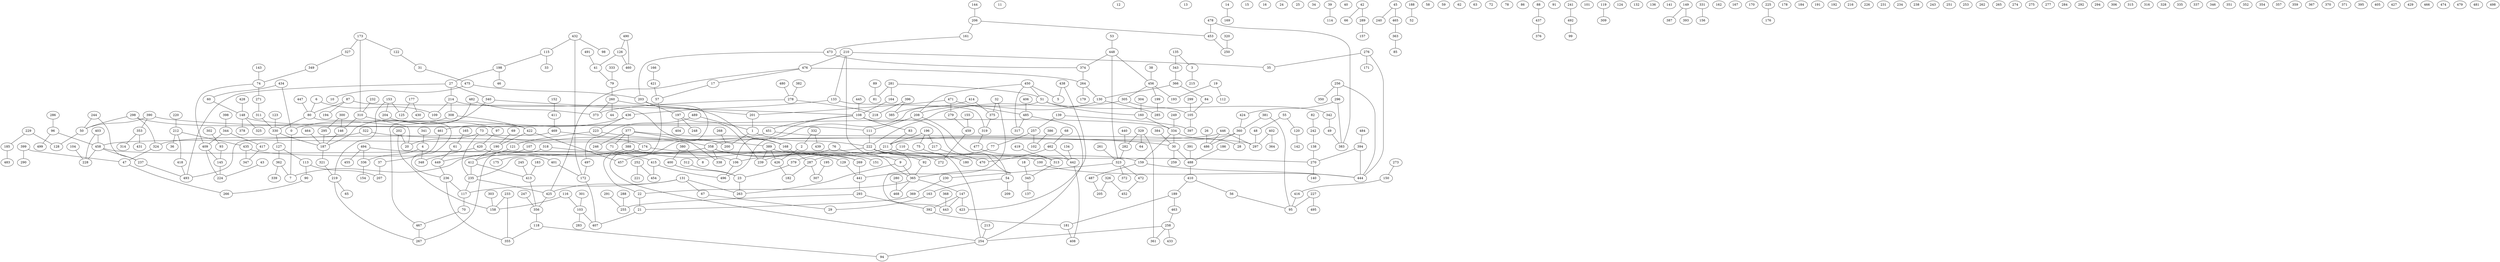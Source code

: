 graph {
	0 [label=0]
	1 [label=1]
	2 [label=2]
	3 [label=3]
	4 [label=4]
	5 [label=5]
	6 [label=6]
	7 [label=7]
	8 [label=8]
	9 [label=9]
	10 [label=10]
	11 [label=11]
	12 [label=12]
	13 [label=13]
	14 [label=14]
	15 [label=15]
	16 [label=16]
	17 [label=17]
	18 [label=18]
	19 [label=19]
	20 [label=20]
	21 [label=21]
	22 [label=22]
	23 [label=23]
	24 [label=24]
	25 [label=25]
	26 [label=26]
	27 [label=27]
	28 [label=28]
	29 [label=29]
	30 [label=30]
	31 [label=31]
	32 [label=32]
	33 [label=33]
	34 [label=34]
	35 [label=35]
	36 [label=36]
	37 [label=37]
	38 [label=38]
	39 [label=39]
	40 [label=40]
	41 [label=41]
	42 [label=42]
	43 [label=43]
	44 [label=44]
	45 [label=45]
	46 [label=46]
	47 [label=47]
	48 [label=48]
	49 [label=49]
	50 [label=50]
	51 [label=51]
	52 [label=52]
	53 [label=53]
	54 [label=54]
	55 [label=55]
	56 [label=56]
	57 [label=57]
	58 [label=58]
	59 [label=59]
	60 [label=60]
	61 [label=61]
	62 [label=62]
	63 [label=63]
	64 [label=64]
	65 [label=65]
	66 [label=66]
	67 [label=67]
	68 [label=68]
	69 [label=69]
	70 [label=70]
	71 [label=71]
	72 [label=72]
	73 [label=73]
	74 [label=74]
	75 [label=75]
	76 [label=76]
	77 [label=77]
	78 [label=78]
	79 [label=79]
	80 [label=80]
	81 [label=81]
	82 [label=82]
	83 [label=83]
	84 [label=84]
	85 [label=85]
	86 [label=86]
	87 [label=87]
	88 [label=88]
	89 [label=89]
	90 [label=90]
	91 [label=91]
	92 [label=92]
	93 [label=93]
	94 [label=94]
	95 [label=95]
	96 [label=96]
	97 [label=97]
	98 [label=98]
	99 [label=99]
	100 [label=100]
	101 [label=101]
	102 [label=102]
	103 [label=103]
	104 [label=104]
	105 [label=105]
	106 [label=106]
	107 [label=107]
	108 [label=108]
	109 [label=109]
	110 [label=110]
	111 [label=111]
	112 [label=112]
	113 [label=113]
	114 [label=114]
	115 [label=115]
	116 [label=116]
	117 [label=117]
	118 [label=118]
	119 [label=119]
	120 [label=120]
	121 [label=121]
	122 [label=122]
	123 [label=123]
	124 [label=124]
	125 [label=125]
	126 [label=126]
	127 [label=127]
	128 [label=128]
	129 [label=129]
	130 [label=130]
	131 [label=131]
	132 [label=132]
	133 [label=133]
	134 [label=134]
	135 [label=135]
	136 [label=136]
	137 [label=137]
	138 [label=138]
	139 [label=139]
	140 [label=140]
	141 [label=141]
	142 [label=142]
	143 [label=143]
	144 [label=144]
	145 [label=145]
	146 [label=146]
	147 [label=147]
	148 [label=148]
	149 [label=149]
	150 [label=150]
	151 [label=151]
	152 [label=152]
	153 [label=153]
	154 [label=154]
	155 [label=155]
	156 [label=156]
	157 [label=157]
	158 [label=158]
	159 [label=159]
	160 [label=160]
	161 [label=161]
	162 [label=162]
	163 [label=163]
	164 [label=164]
	165 [label=165]
	166 [label=166]
	167 [label=167]
	168 [label=168]
	169 [label=169]
	170 [label=170]
	171 [label=171]
	172 [label=172]
	173 [label=173]
	174 [label=174]
	175 [label=175]
	176 [label=176]
	177 [label=177]
	178 [label=178]
	179 [label=179]
	180 [label=180]
	181 [label=181]
	182 [label=182]
	183 [label=183]
	184 [label=184]
	185 [label=185]
	186 [label=186]
	187 [label=187]
	188 [label=188]
	189 [label=189]
	190 [label=190]
	191 [label=191]
	192 [label=192]
	193 [label=193]
	194 [label=194]
	195 [label=195]
	196 [label=196]
	197 [label=197]
	198 [label=198]
	199 [label=199]
	200 [label=200]
	201 [label=201]
	202 [label=202]
	203 [label=203]
	204 [label=204]
	205 [label=205]
	206 [label=206]
	207 [label=207]
	208 [label=208]
	209 [label=209]
	210 [label=210]
	211 [label=211]
	212 [label=212]
	213 [label=213]
	214 [label=214]
	215 [label=215]
	216 [label=216]
	217 [label=217]
	218 [label=218]
	219 [label=219]
	220 [label=220]
	221 [label=221]
	222 [label=222]
	223 [label=223]
	224 [label=224]
	225 [label=225]
	226 [label=226]
	227 [label=227]
	228 [label=228]
	229 [label=229]
	230 [label=230]
	231 [label=231]
	232 [label=232]
	233 [label=233]
	234 [label=234]
	235 [label=235]
	236 [label=236]
	237 [label=237]
	238 [label=238]
	239 [label=239]
	240 [label=240]
	241 [label=241]
	242 [label=242]
	243 [label=243]
	244 [label=244]
	245 [label=245]
	246 [label=246]
	247 [label=247]
	248 [label=248]
	249 [label=249]
	250 [label=250]
	251 [label=251]
	252 [label=252]
	253 [label=253]
	254 [label=254]
	255 [label=255]
	256 [label=256]
	257 [label=257]
	258 [label=258]
	259 [label=259]
	260 [label=260]
	261 [label=261]
	262 [label=262]
	263 [label=263]
	264 [label=264]
	265 [label=265]
	266 [label=266]
	267 [label=267]
	268 [label=268]
	269 [label=269]
	270 [label=270]
	271 [label=271]
	272 [label=272]
	273 [label=273]
	274 [label=274]
	275 [label=275]
	276 [label=276]
	277 [label=277]
	278 [label=278]
	279 [label=279]
	280 [label=280]
	281 [label=281]
	282 [label=282]
	283 [label=283]
	284 [label=284]
	285 [label=285]
	286 [label=286]
	287 [label=287]
	288 [label=288]
	289 [label=289]
	290 [label=290]
	291 [label=291]
	292 [label=292]
	293 [label=293]
	294 [label=294]
	295 [label=295]
	296 [label=296]
	297 [label=297]
	298 [label=298]
	299 [label=299]
	300 [label=300]
	301 [label=301]
	302 [label=302]
	303 [label=303]
	304 [label=304]
	305 [label=305]
	306 [label=306]
	307 [label=307]
	308 [label=308]
	309 [label=309]
	310 [label=310]
	311 [label=311]
	312 [label=312]
	313 [label=313]
	314 [label=314]
	315 [label=315]
	316 [label=316]
	317 [label=317]
	318 [label=318]
	319 [label=319]
	320 [label=320]
	321 [label=321]
	322 [label=322]
	323 [label=323]
	324 [label=324]
	325 [label=325]
	326 [label=326]
	327 [label=327]
	328 [label=328]
	329 [label=329]
	330 [label=330]
	331 [label=331]
	332 [label=332]
	333 [label=333]
	334 [label=334]
	335 [label=335]
	336 [label=336]
	337 [label=337]
	338 [label=338]
	339 [label=339]
	340 [label=340]
	341 [label=341]
	342 [label=342]
	343 [label=343]
	344 [label=344]
	345 [label=345]
	346 [label=346]
	347 [label=347]
	348 [label=348]
	349 [label=349]
	350 [label=350]
	351 [label=351]
	352 [label=352]
	353 [label=353]
	354 [label=354]
	355 [label=355]
	356 [label=356]
	357 [label=357]
	358 [label=358]
	359 [label=359]
	360 [label=360]
	361 [label=361]
	362 [label=362]
	363 [label=363]
	364 [label=364]
	365 [label=365]
	366 [label=366]
	367 [label=367]
	368 [label=368]
	369 [label=369]
	370 [label=370]
	371 [label=371]
	372 [label=372]
	373 [label=373]
	374 [label=374]
	375 [label=375]
	376 [label=376]
	377 [label=377]
	378 [label=378]
	379 [label=379]
	380 [label=380]
	381 [label=381]
	382 [label=382]
	383 [label=383]
	384 [label=384]
	385 [label=385]
	386 [label=386]
	387 [label=387]
	388 [label=388]
	389 [label=389]
	390 [label=390]
	391 [label=391]
	392 [label=392]
	393 [label=393]
	394 [label=394]
	395 [label=395]
	396 [label=396]
	397 [label=397]
	398 [label=398]
	399 [label=399]
	400 [label=400]
	401 [label=401]
	402 [label=402]
	403 [label=403]
	404 [label=404]
	405 [label=405]
	406 [label=406]
	407 [label=407]
	408 [label=408]
	409 [label=409]
	410 [label=410]
	411 [label=411]
	412 [label=412]
	413 [label=413]
	414 [label=414]
	415 [label=415]
	416 [label=416]
	417 [label=417]
	418 [label=418]
	419 [label=419]
	420 [label=420]
	421 [label=421]
	422 [label=422]
	423 [label=423]
	424 [label=424]
	425 [label=425]
	426 [label=426]
	427 [label=427]
	428 [label=428]
	429 [label=429]
	430 [label=430]
	431 [label=431]
	432 [label=432]
	433 [label=433]
	434 [label=434]
	435 [label=435]
	436 [label=436]
	437 [label=437]
	438 [label=438]
	439 [label=439]
	440 [label=440]
	441 [label=441]
	442 [label=442]
	443 [label=443]
	444 [label=444]
	445 [label=445]
	446 [label=446]
	447 [label=447]
	448 [label=448]
	449 [label=449]
	450 [label=450]
	451 [label=451]
	452 [label=452]
	453 [label=453]
	454 [label=454]
	455 [label=455]
	456 [label=456]
	457 [label=457]
	458 [label=458]
	459 [label=459]
	460 [label=460]
	461 [label=461]
	462 [label=462]
	463 [label=463]
	464 [label=464]
	465 [label=465]
	466 [label=466]
	467 [label=467]
	468 [label=468]
	469 [label=469]
	470 [label=470]
	471 [label=471]
	472 [label=472]
	473 [label=473]
	474 [label=474]
	475 [label=475]
	476 [label=476]
	477 [label=477]
	478 [label=478]
	479 [label=479]
	480 [label=480]
	481 [label=481]
	482 [label=482]
	483 [label=483]
	484 [label=484]
	485 [label=485]
	486 [label=486]
	487 [label=487]
	488 [label=488]
	489 [label=489]
	490 [label=490]
	491 [label=491]
	492 [label=492]
	493 [label=493]
	494 [label=494]
	495 [label=495]
	496 [label=496]
	497 [label=497]
	498 [label=498]
	499 [label=499]
	223 -- 389
	471 -- 201
	116 -- 158
	414 -- 375
	447 -- 80
	0 -- 7
	304 -- 160
	360 -- 28
	281 -- 81
	199 -- 285
	115 -- 198
	159 -- 487
	329 -- 361
	113 -- 207
	210 -- 35
	451 -- 297
	374 -- 264
	269 -- 441
	291 -- 255
	258 -- 433
	344 -- 409
	177 -- 125
	330 -- 187
	160 -- 334
	300 -- 146
	96 -- 458
	6 -- 109
	138 -- 270
	360 -- 211
	42 -- 289
	145 -- 224
	424 -- 360
	190 -- 412
	202 -- 158
	69 -- 190
	108 -- 451
	135 -- 343
	394 -- 270
	402 -- 364
	422 -- 190
	139 -- 257
	254 -- 94
	399 -- 290
	363 -- 85
	365 -- 468
	406 -- 485
	147 -- 392
	459 -- 272
	384 -- 30
	281 -- 51
	485 -- 317
	358 -- 457
	229 -- 185
	485 -- 254
	88 -- 437
	93 -- 145
	115 -- 33
	152 -- 411
	70 -- 467
	161 -- 473
	197 -- 404
	27 -- 214
	76 -- 365
	163 -- 29
	334 -- 28
	377 -- 338
	449 -- 236
	409 -- 224
	362 -- 7
	410 -- 56
	268 -- 200
	212 -- 418
	235 -- 425
	418 -- 493
	103 -- 407
	181 -- 408
	210 -- 9
	252 -- 221
	119 -- 309
	39 -- 114
	390 -- 50
	165 -- 61
	450 -- 208
	497 -- 172
	133 -- 319
	111 -- 222
	434 -- 60
	491 -- 41
	201 -- 1
	398 -- 344
	467 -- 267
	133 -- 436
	87 -- 80
	334 -- 159
	425 -- 356
	396 -- 218
	121 -- 449
	353 -- 431
	420 -- 348
	57 -- 22
	331 -- 156
	333 -- 79
	51 -- 496
	389 -- 270
	113 -- 90
	227 -- 495
	223 -- 121
	27 -- 340
	276 -- 35
	475 -- 10
	478 -- 383
	189 -- 463
	6 -- 80
	276 -- 171
	19 -- 112
	127 -- 113
	198 -- 46
	47 -- 266
	214 -- 109
	131 -- 67
	54 -- 163
	126 -- 460
	396 -- 385
	244 -- 237
	122 -- 31
	174 -- 175
	380 -- 8
	451 -- 458
	293 -- 255
	126 -- 41
	477 -- 313
	438 -- 5
	1 -- 222
	342 -- 49
	278 -- 373
	464 -- 187
	74 -- 271
	432 -- 115
	362 -- 339
	410 -- 189
	422 -- 457
	150 -- 416
	32 -- 375
	80 -- 236
	469 -- 358
	147 -- 423
	299 -- 105
	264 -- 179
	462 -- 470
	412 -- 413
	300 -- 295
	366 -- 84
	32 -- 441
	261 -- 323
	48 -- 297
	403 -- 458
	426 -- 182
	187 -- 321
	131 -- 117
	368 -- 443
	168 -- 287
	330 -- 127
	302 -- 93
	196 -- 75
	280 -- 468
	386 -- 102
	334 -- 30
	305 -- 105
	377 -- 388
	1 -- 200
	37 -- 207
	450 -- 5
	312 -- 23
	130 -- 285
	116 -- 103
	329 -- 282
	394 -- 444
	45 -- 240
	210 -- 133
	321 -- 219
	55 -- 120
	17 -- 57
	227 -- 95
	149 -- 393
	436 -- 223
	134 -- 442
	415 -- 454
	310 -- 20
	120 -- 142
	287 -- 182
	326 -- 452
	202 -- 20
	56 -- 95
	358 -- 269
	260 -- 373
	155 -- 459
	380 -- 400
	105 -- 397
	458 -- 237
	203 -- 254
	281 -- 164
	448 -- 456
	9 -- 365
	343 -- 366
	264 -- 130
	450 -- 51
	323 -- 372
	212 -- 435
	448 -- 374
	197 -- 248
	90 -- 266
	222 -- 443
	389 -- 426
	326 -- 205
	222 -- 159
	14 -- 169
	358 -- 151
	332 -- 2
	54 -- 209
	212 -- 36
	270 -- 140
	252 -- 454
	461 -- 37
	235 -- 117
	458 -- 106
	414 -- 385
	83 -- 211
	488 -- 410
	23 -- 263
	340 -- 187
	379 -- 23
	391 -- 488
	438 -- 423
	442 -- 408
	9 -- 263
	494 -- 455
	437 -- 376
	458 -- 228
	87 -- 200
	358 -- 338
	108 -- 106
	84 -- 105
	446 -- 486
	322 -- 324
	153 -- 204
	166 -- 421
	233 -- 355
	68 -- 462
	305 -- 222
	148 -- 378
	369 -- 21
	456 -- 305
	236 -- 355
	435 -- 347
	53 -- 448
	172 -- 407
	230 -- 369
	446 -- 358
	233 -- 158
	75 -- 180
	324 -- 47
	82 -- 242
	411 -- 469
	287 -- 307
	440 -- 282
	237 -- 493
	210 -- 476
	219 -- 65
	106 -- 496
	286 -- 96
	147 -- 443
	409 -- 145
	173 -- 310
	206 -- 161
	148 -- 334
	413 -- 356
	318 -- 415
	296 -- 383
	310 -- 146
	260 -- 44
	476 -- 17
	219 -- 267
	143 -- 74
	258 -- 361
	463 -- 258
	30 -- 488
	377 -- 168
	273 -- 150
	247 -- 356
	390 -- 111
	276 -- 444
	360 -- 486
	256 -- 296
	208 -- 54
	79 -- 260
	288 -- 255
	403 -- 228
	104 -- 228
	67 -- 29
	420 -- 401
	332 -- 439
	456 -- 199
	249 -- 334
	434 -- 0
	322 -- 30
	177 -- 430
	313 -- 345
	417 -- 347
	349 -- 74
	298 -- 324
	214 -- 308
	225 -- 176
	49 -- 383
	453 -- 250
	196 -- 211
	492 -- 99
	472 -- 452
	108 -- 83
	144 -- 206
	183 -- 413
	87 -- 194
	323 -- 230
	21 -- 407
	298 -- 50
	241 -- 492
	419 -- 313
	365 -- 22
	208 -- 111
	51 -- 342
	159 -- 444
	490 -- 460
	381 -- 95
	446 -- 297
	217 -- 470
	164 -- 108
	220 -- 212
	222 -- 235
	490 -- 126
	60 -- 148
	465 -- 363
	236 -- 117
	473 -- 374
	289 -- 157
	399 -- 47
	130 -- 208
	471 -- 279
	258 -- 254
	22 -- 21
	213 -- 254
	478 -- 453
	271 -- 311
	293 -- 392
	257 -- 102
	388 -- 7
	30 -- 259
	482 -- 373
	353 -- 314
	256 -- 444
	389 -- 239
	462 -- 442
	392 -- 181
	278 -- 218
	73 -- 20
	260 -- 201
	308 -- 0
	356 -- 118
	3 -- 215
	401 -- 172
	4 -- 336
	197 -- 239
	375 -- 319
	76 -- 106
	42 -- 66
	174 -- 100
	382 -- 278
	432 -- 98
	189 -- 181
	489 -- 1
	320 -- 250
	448 -- 323
	61 -- 449
	416 -- 95
	244 -- 50
	222 -- 92
	435 -- 269
	50 -- 128
	203 -- 197
	185 -- 483
	108 -- 365
	482 -- 467
	229 -- 128
	489 -- 497
	494 -- 336
	4 -- 348
	471 -- 485
	110 -- 254
	31 -- 475
	89 -- 81
	340 -- 108
	73 -- 174
	2 -- 426
	148 -- 325
	487 -- 205
	146 -- 187
	318 -- 267
	211 -- 239
	245 -- 413
	400 -- 23
	139 -- 397
	96 -- 499
	308 -- 422
	117 -- 70
	242 -- 138
	469 -- 493
	55 -- 48
	421 -- 57
	295 -- 187
	118 -- 94
	341 -- 4
	41 -- 79
	311 -- 330
	476 -- 425
	131 -- 263
	204 -- 97
	206 -- 453
	110 -- 379
	329 -- 64
	303 -- 158
	186 -- 488
	38 -- 456
	45 -- 465
	494 -- 442
	436 -- 461
	27 -- 493
	74 -- 409
	97 -- 420
	484 -- 394
	196 -- 217
	214 -- 168
	256 -- 350
	412 -- 235
	402 -- 297
	344 -- 417
	377 -- 246
	129 -- 441
	279 -- 459
	476 -- 264
	232 -- 310
	173 -- 327
	118 -- 355
	257 -- 77
	18 -- 345
	131 -- 425
	43 -- 224
	80 -- 330
	381 -- 360
	19 -- 193
	211 -- 272
	26 -- 486
	103 -- 283
	319 -- 477
	480 -- 278
	345 -- 137
	301 -- 103
	298 -- 422
	73 -- 235
	323 -- 472
	296 -- 424
	450 -- 317
	153 -- 219
	475 -- 203
	173 -- 122
	388 -- 129
	428 -- 148
	473 -- 203
	123 -- 330
	336 -- 154
	365 -- 147
	92 -- 365
	432 -- 172
	366 -- 130
	51 -- 160
	149 -- 387
	77 -- 287
	188 -- 52
	135 -- 3
	127 -- 362
	390 -- 353
	441 -- 293
	282 -- 323
	445 -- 108
	415 -- 496
	100 -- 444
	153 -- 125
	377 -- 71
	107 -- 412
	327 -- 349
	198 -- 27
	195 -- 307
	456 -- 193
}
